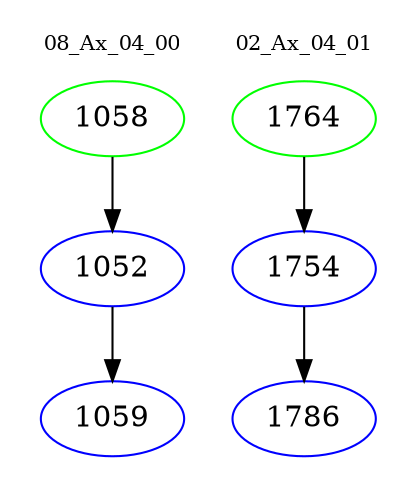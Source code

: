 digraph{
subgraph cluster_0 {
color = white
label = "08_Ax_04_00";
fontsize=10;
T0_1058 [label="1058", color="green"]
T0_1058 -> T0_1052 [color="black"]
T0_1052 [label="1052", color="blue"]
T0_1052 -> T0_1059 [color="black"]
T0_1059 [label="1059", color="blue"]
}
subgraph cluster_1 {
color = white
label = "02_Ax_04_01";
fontsize=10;
T1_1764 [label="1764", color="green"]
T1_1764 -> T1_1754 [color="black"]
T1_1754 [label="1754", color="blue"]
T1_1754 -> T1_1786 [color="black"]
T1_1786 [label="1786", color="blue"]
}
}
